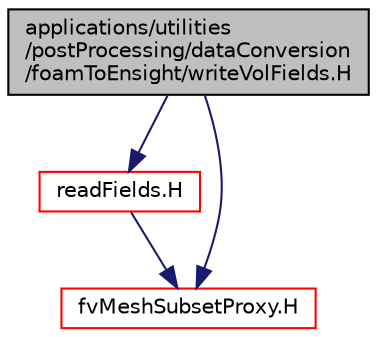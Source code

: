 digraph "applications/utilities/postProcessing/dataConversion/foamToEnsight/writeVolFields.H"
{
  bgcolor="transparent";
  edge [fontname="Helvetica",fontsize="10",labelfontname="Helvetica",labelfontsize="10"];
  node [fontname="Helvetica",fontsize="10",shape=record];
  Node1 [label="applications/utilities\l/postProcessing/dataConversion\l/foamToEnsight/writeVolFields.H",height=0.2,width=0.4,color="black", fillcolor="grey75", style="filled" fontcolor="black"];
  Node1 -> Node2 [color="midnightblue",fontsize="10",style="solid",fontname="Helvetica"];
  Node2 [label="readFields.H",height=0.2,width=0.4,color="red",URL="$applications_2utilities_2postProcessing_2dataConversion_2foamToEnsight_2readFields_8H.html",tooltip="Read fields from disk for foamToEnsight. "];
  Node2 -> Node3 [color="midnightblue",fontsize="10",style="solid",fontname="Helvetica"];
  Node3 [label="fvMeshSubsetProxy.H",height=0.2,width=0.4,color="red",URL="$fvMeshSubsetProxy_8H.html"];
  Node1 -> Node3 [color="midnightblue",fontsize="10",style="solid",fontname="Helvetica"];
}
